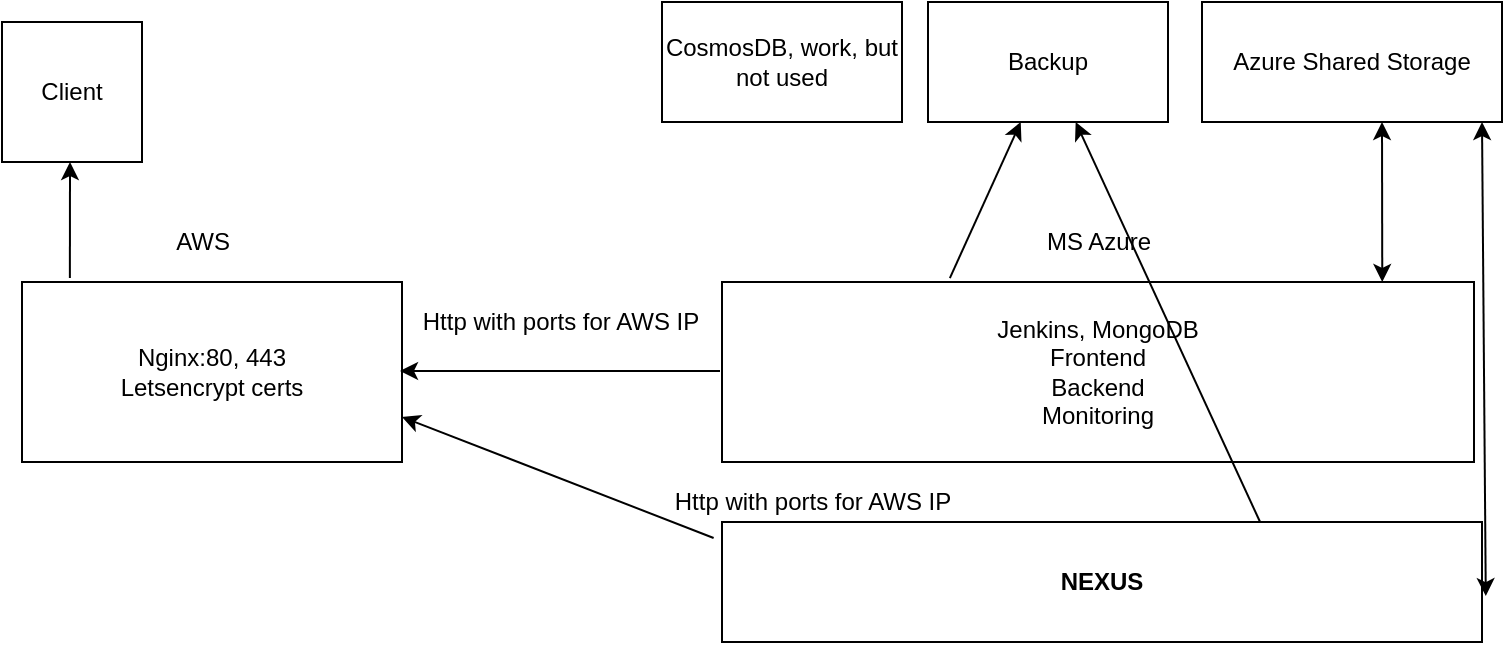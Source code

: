 <mxfile version="14.4.7" type="github">
  <diagram id="C5RBs43oDa-KdzZeNtuy" name="Page-1">
    <mxGraphModel dx="942" dy="1793" grid="1" gridSize="10" guides="1" tooltips="1" connect="1" arrows="1" fold="1" page="1" pageScale="1" pageWidth="827" pageHeight="1169" math="0" shadow="0">
      <root>
        <mxCell id="WIyWlLk6GJQsqaUBKTNV-0" />
        <mxCell id="WIyWlLk6GJQsqaUBKTNV-1" parent="WIyWlLk6GJQsqaUBKTNV-0" />
        <mxCell id="6U0uWh2W63vgPzRZf-M2-0" value="Nginx:80, 443&lt;br&gt;Letsencrypt certs" style="rounded=0;whiteSpace=wrap;html=1;" vertex="1" parent="WIyWlLk6GJQsqaUBKTNV-1">
          <mxGeometry x="70" y="110" width="190" height="90" as="geometry" />
        </mxCell>
        <mxCell id="6U0uWh2W63vgPzRZf-M2-1" value="Jenkins, MongoDB&lt;br&gt;Frontend&lt;br&gt;Backend&lt;br&gt;Monitoring" style="rounded=0;whiteSpace=wrap;html=1;" vertex="1" parent="WIyWlLk6GJQsqaUBKTNV-1">
          <mxGeometry x="420" y="110" width="376" height="90" as="geometry" />
        </mxCell>
        <mxCell id="6U0uWh2W63vgPzRZf-M2-2" value="AWS" style="text;html=1;align=center;verticalAlign=middle;resizable=0;points=[];autosize=1;" vertex="1" parent="WIyWlLk6GJQsqaUBKTNV-1">
          <mxGeometry x="140" y="80" width="40" height="20" as="geometry" />
        </mxCell>
        <mxCell id="6U0uWh2W63vgPzRZf-M2-3" value="MS Azure" style="text;html=1;align=center;verticalAlign=middle;resizable=0;points=[];autosize=1;" vertex="1" parent="WIyWlLk6GJQsqaUBKTNV-1">
          <mxGeometry x="573" y="80" width="70" height="20" as="geometry" />
        </mxCell>
        <mxCell id="6U0uWh2W63vgPzRZf-M2-5" value="" style="endArrow=classic;html=1;" edge="1" parent="WIyWlLk6GJQsqaUBKTNV-1">
          <mxGeometry width="50" height="50" relative="1" as="geometry">
            <mxPoint x="419" y="154.5" as="sourcePoint" />
            <mxPoint x="259" y="154.5" as="targetPoint" />
          </mxGeometry>
        </mxCell>
        <mxCell id="6U0uWh2W63vgPzRZf-M2-6" value="Http with ports for AWS IP" style="text;html=1;align=center;verticalAlign=middle;resizable=0;points=[];autosize=1;" vertex="1" parent="WIyWlLk6GJQsqaUBKTNV-1">
          <mxGeometry x="264" y="120" width="150" height="20" as="geometry" />
        </mxCell>
        <mxCell id="6U0uWh2W63vgPzRZf-M2-9" value="&lt;b&gt;NEXUS&lt;/b&gt;" style="rounded=0;whiteSpace=wrap;html=1;" vertex="1" parent="WIyWlLk6GJQsqaUBKTNV-1">
          <mxGeometry x="420" y="230" width="380" height="60" as="geometry" />
        </mxCell>
        <mxCell id="6U0uWh2W63vgPzRZf-M2-10" value="" style="endArrow=classic;html=1;entryX=1;entryY=0.75;entryDx=0;entryDy=0;exitX=-0.011;exitY=0.133;exitDx=0;exitDy=0;exitPerimeter=0;" edge="1" parent="WIyWlLk6GJQsqaUBKTNV-1" source="6U0uWh2W63vgPzRZf-M2-9" target="6U0uWh2W63vgPzRZf-M2-0">
          <mxGeometry width="50" height="50" relative="1" as="geometry">
            <mxPoint x="400" y="230" as="sourcePoint" />
            <mxPoint x="440" y="270" as="targetPoint" />
          </mxGeometry>
        </mxCell>
        <mxCell id="6U0uWh2W63vgPzRZf-M2-11" value="Http with ports for AWS IP" style="text;html=1;align=center;verticalAlign=middle;resizable=0;points=[];autosize=1;rotation=0;" vertex="1" parent="WIyWlLk6GJQsqaUBKTNV-1">
          <mxGeometry x="390" y="210" width="150" height="20" as="geometry" />
        </mxCell>
        <mxCell id="6U0uWh2W63vgPzRZf-M2-13" value="" style="endArrow=classic;html=1;exitX=0.126;exitY=-0.022;exitDx=0;exitDy=0;exitPerimeter=0;" edge="1" parent="WIyWlLk6GJQsqaUBKTNV-1" source="6U0uWh2W63vgPzRZf-M2-0">
          <mxGeometry width="50" height="50" relative="1" as="geometry">
            <mxPoint x="390" y="320" as="sourcePoint" />
            <mxPoint x="94" y="50" as="targetPoint" />
          </mxGeometry>
        </mxCell>
        <mxCell id="6U0uWh2W63vgPzRZf-M2-15" value="Client" style="whiteSpace=wrap;html=1;aspect=fixed;" vertex="1" parent="WIyWlLk6GJQsqaUBKTNV-1">
          <mxGeometry x="60" y="-20" width="70" height="70" as="geometry" />
        </mxCell>
        <mxCell id="6U0uWh2W63vgPzRZf-M2-16" value="" style="endArrow=classic;startArrow=classic;html=1;entryX=0.878;entryY=0;entryDx=0;entryDy=0;entryPerimeter=0;" edge="1" parent="WIyWlLk6GJQsqaUBKTNV-1" target="6U0uWh2W63vgPzRZf-M2-1">
          <mxGeometry width="50" height="50" relative="1" as="geometry">
            <mxPoint x="750" y="30" as="sourcePoint" />
            <mxPoint x="440" y="170" as="targetPoint" />
          </mxGeometry>
        </mxCell>
        <mxCell id="6U0uWh2W63vgPzRZf-M2-17" value="" style="endArrow=classic;startArrow=classic;html=1;exitX=1.005;exitY=0.617;exitDx=0;exitDy=0;exitPerimeter=0;" edge="1" parent="WIyWlLk6GJQsqaUBKTNV-1" source="6U0uWh2W63vgPzRZf-M2-9">
          <mxGeometry width="50" height="50" relative="1" as="geometry">
            <mxPoint x="390" y="220" as="sourcePoint" />
            <mxPoint x="800" y="30" as="targetPoint" />
          </mxGeometry>
        </mxCell>
        <mxCell id="6U0uWh2W63vgPzRZf-M2-18" value="Azure Shared Storage" style="rounded=0;whiteSpace=wrap;html=1;" vertex="1" parent="WIyWlLk6GJQsqaUBKTNV-1">
          <mxGeometry x="660" y="-30" width="150" height="60" as="geometry" />
        </mxCell>
        <mxCell id="6U0uWh2W63vgPzRZf-M2-19" value="" style="endArrow=classic;html=1;exitX=0.303;exitY=-0.022;exitDx=0;exitDy=0;exitPerimeter=0;" edge="1" parent="WIyWlLk6GJQsqaUBKTNV-1" source="6U0uWh2W63vgPzRZf-M2-1" target="6U0uWh2W63vgPzRZf-M2-20">
          <mxGeometry width="50" height="50" relative="1" as="geometry">
            <mxPoint x="390" y="220" as="sourcePoint" />
            <mxPoint x="534" y="40" as="targetPoint" />
          </mxGeometry>
        </mxCell>
        <mxCell id="6U0uWh2W63vgPzRZf-M2-20" value="Backup" style="rounded=0;whiteSpace=wrap;html=1;" vertex="1" parent="WIyWlLk6GJQsqaUBKTNV-1">
          <mxGeometry x="523" y="-30" width="120" height="60" as="geometry" />
        </mxCell>
        <mxCell id="6U0uWh2W63vgPzRZf-M2-21" value="" style="endArrow=classic;html=1;exitX=0.708;exitY=0;exitDx=0;exitDy=0;exitPerimeter=0;" edge="1" parent="WIyWlLk6GJQsqaUBKTNV-1" source="6U0uWh2W63vgPzRZf-M2-9" target="6U0uWh2W63vgPzRZf-M2-20">
          <mxGeometry width="50" height="50" relative="1" as="geometry">
            <mxPoint x="390" y="220" as="sourcePoint" />
            <mxPoint x="440" y="170" as="targetPoint" />
          </mxGeometry>
        </mxCell>
        <mxCell id="6U0uWh2W63vgPzRZf-M2-22" value="CosmosDB, work, but not used" style="rounded=0;whiteSpace=wrap;html=1;" vertex="1" parent="WIyWlLk6GJQsqaUBKTNV-1">
          <mxGeometry x="390" y="-30" width="120" height="60" as="geometry" />
        </mxCell>
      </root>
    </mxGraphModel>
  </diagram>
</mxfile>
